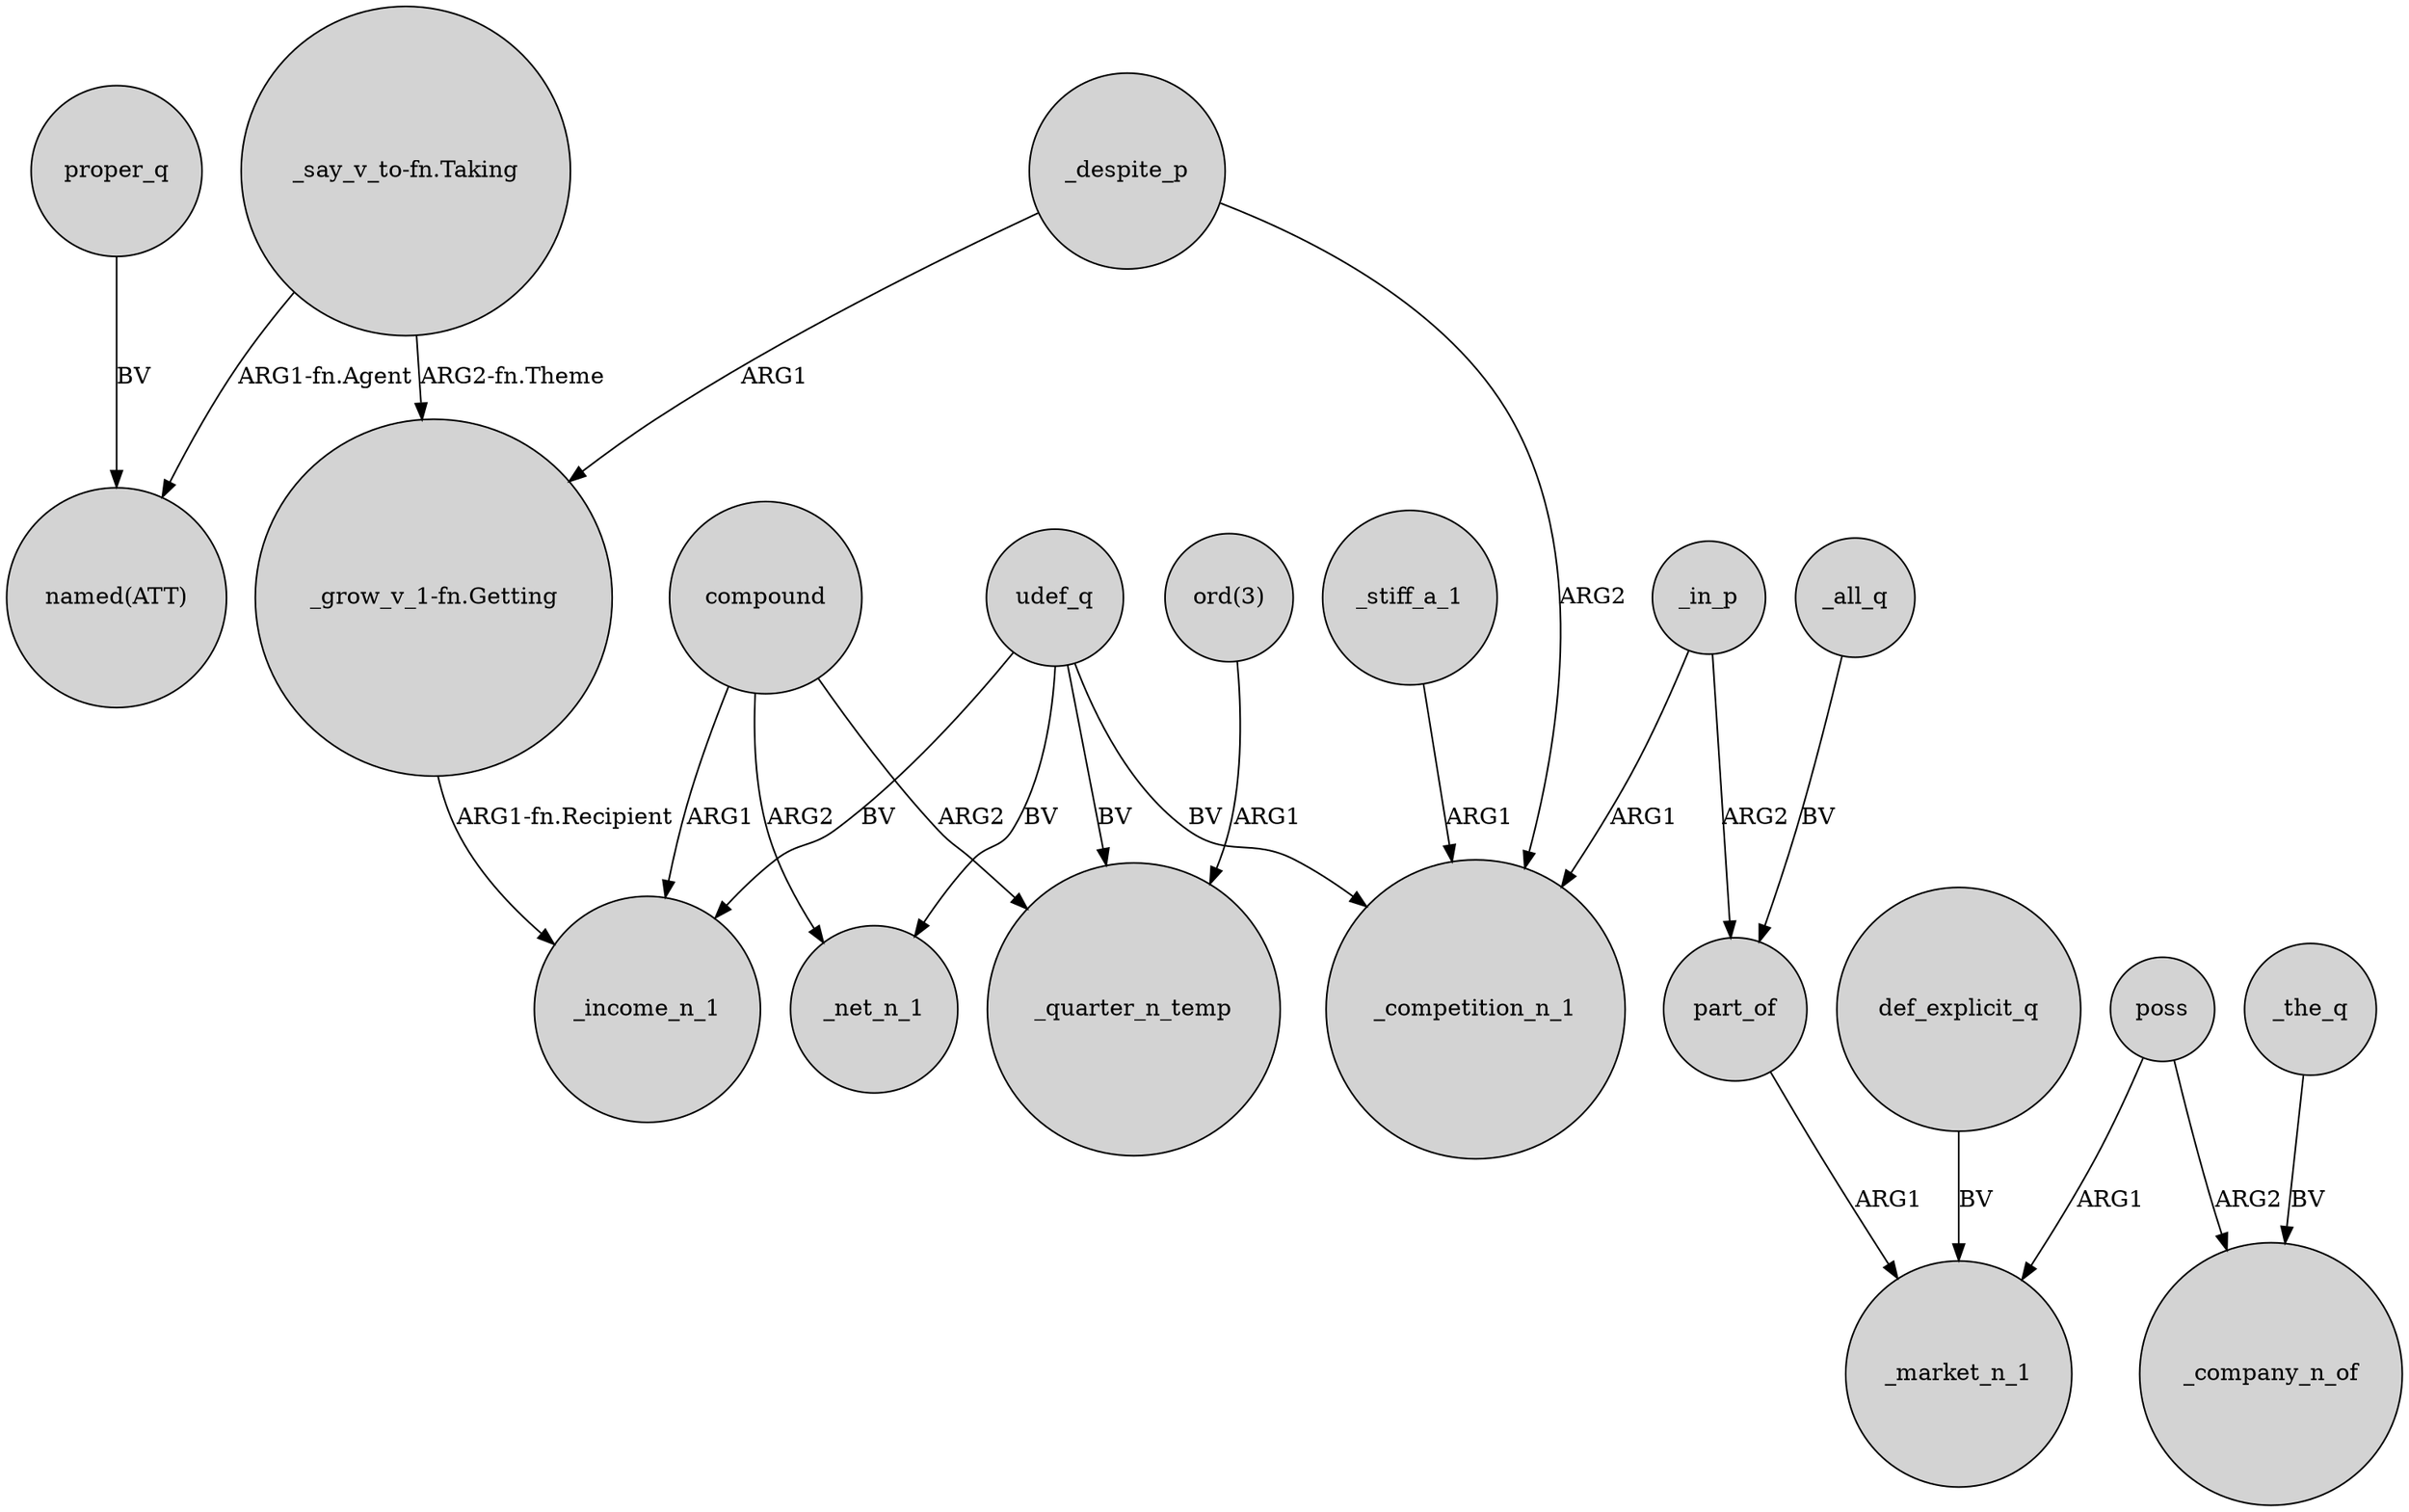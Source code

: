 digraph {
	node [shape=circle style=filled]
	proper_q -> "named(ATT)" [label=BV]
	compound -> _net_n_1 [label=ARG2]
	"ord(3)" -> _quarter_n_temp [label=ARG1]
	udef_q -> _income_n_1 [label=BV]
	"_say_v_to-fn.Taking" -> "named(ATT)" [label="ARG1-fn.Agent"]
	part_of -> _market_n_1 [label=ARG1]
	_all_q -> part_of [label=BV]
	_in_p -> part_of [label=ARG2]
	poss -> _market_n_1 [label=ARG1]
	poss -> _company_n_of [label=ARG2]
	compound -> _income_n_1 [label=ARG1]
	compound -> _quarter_n_temp [label=ARG2]
	def_explicit_q -> _market_n_1 [label=BV]
	udef_q -> _net_n_1 [label=BV]
	_stiff_a_1 -> _competition_n_1 [label=ARG1]
	_despite_p -> _competition_n_1 [label=ARG2]
	"_grow_v_1-fn.Getting" -> _income_n_1 [label="ARG1-fn.Recipient"]
	_despite_p -> "_grow_v_1-fn.Getting" [label=ARG1]
	udef_q -> _quarter_n_temp [label=BV]
	udef_q -> _competition_n_1 [label=BV]
	_the_q -> _company_n_of [label=BV]
	"_say_v_to-fn.Taking" -> "_grow_v_1-fn.Getting" [label="ARG2-fn.Theme"]
	_in_p -> _competition_n_1 [label=ARG1]
}
